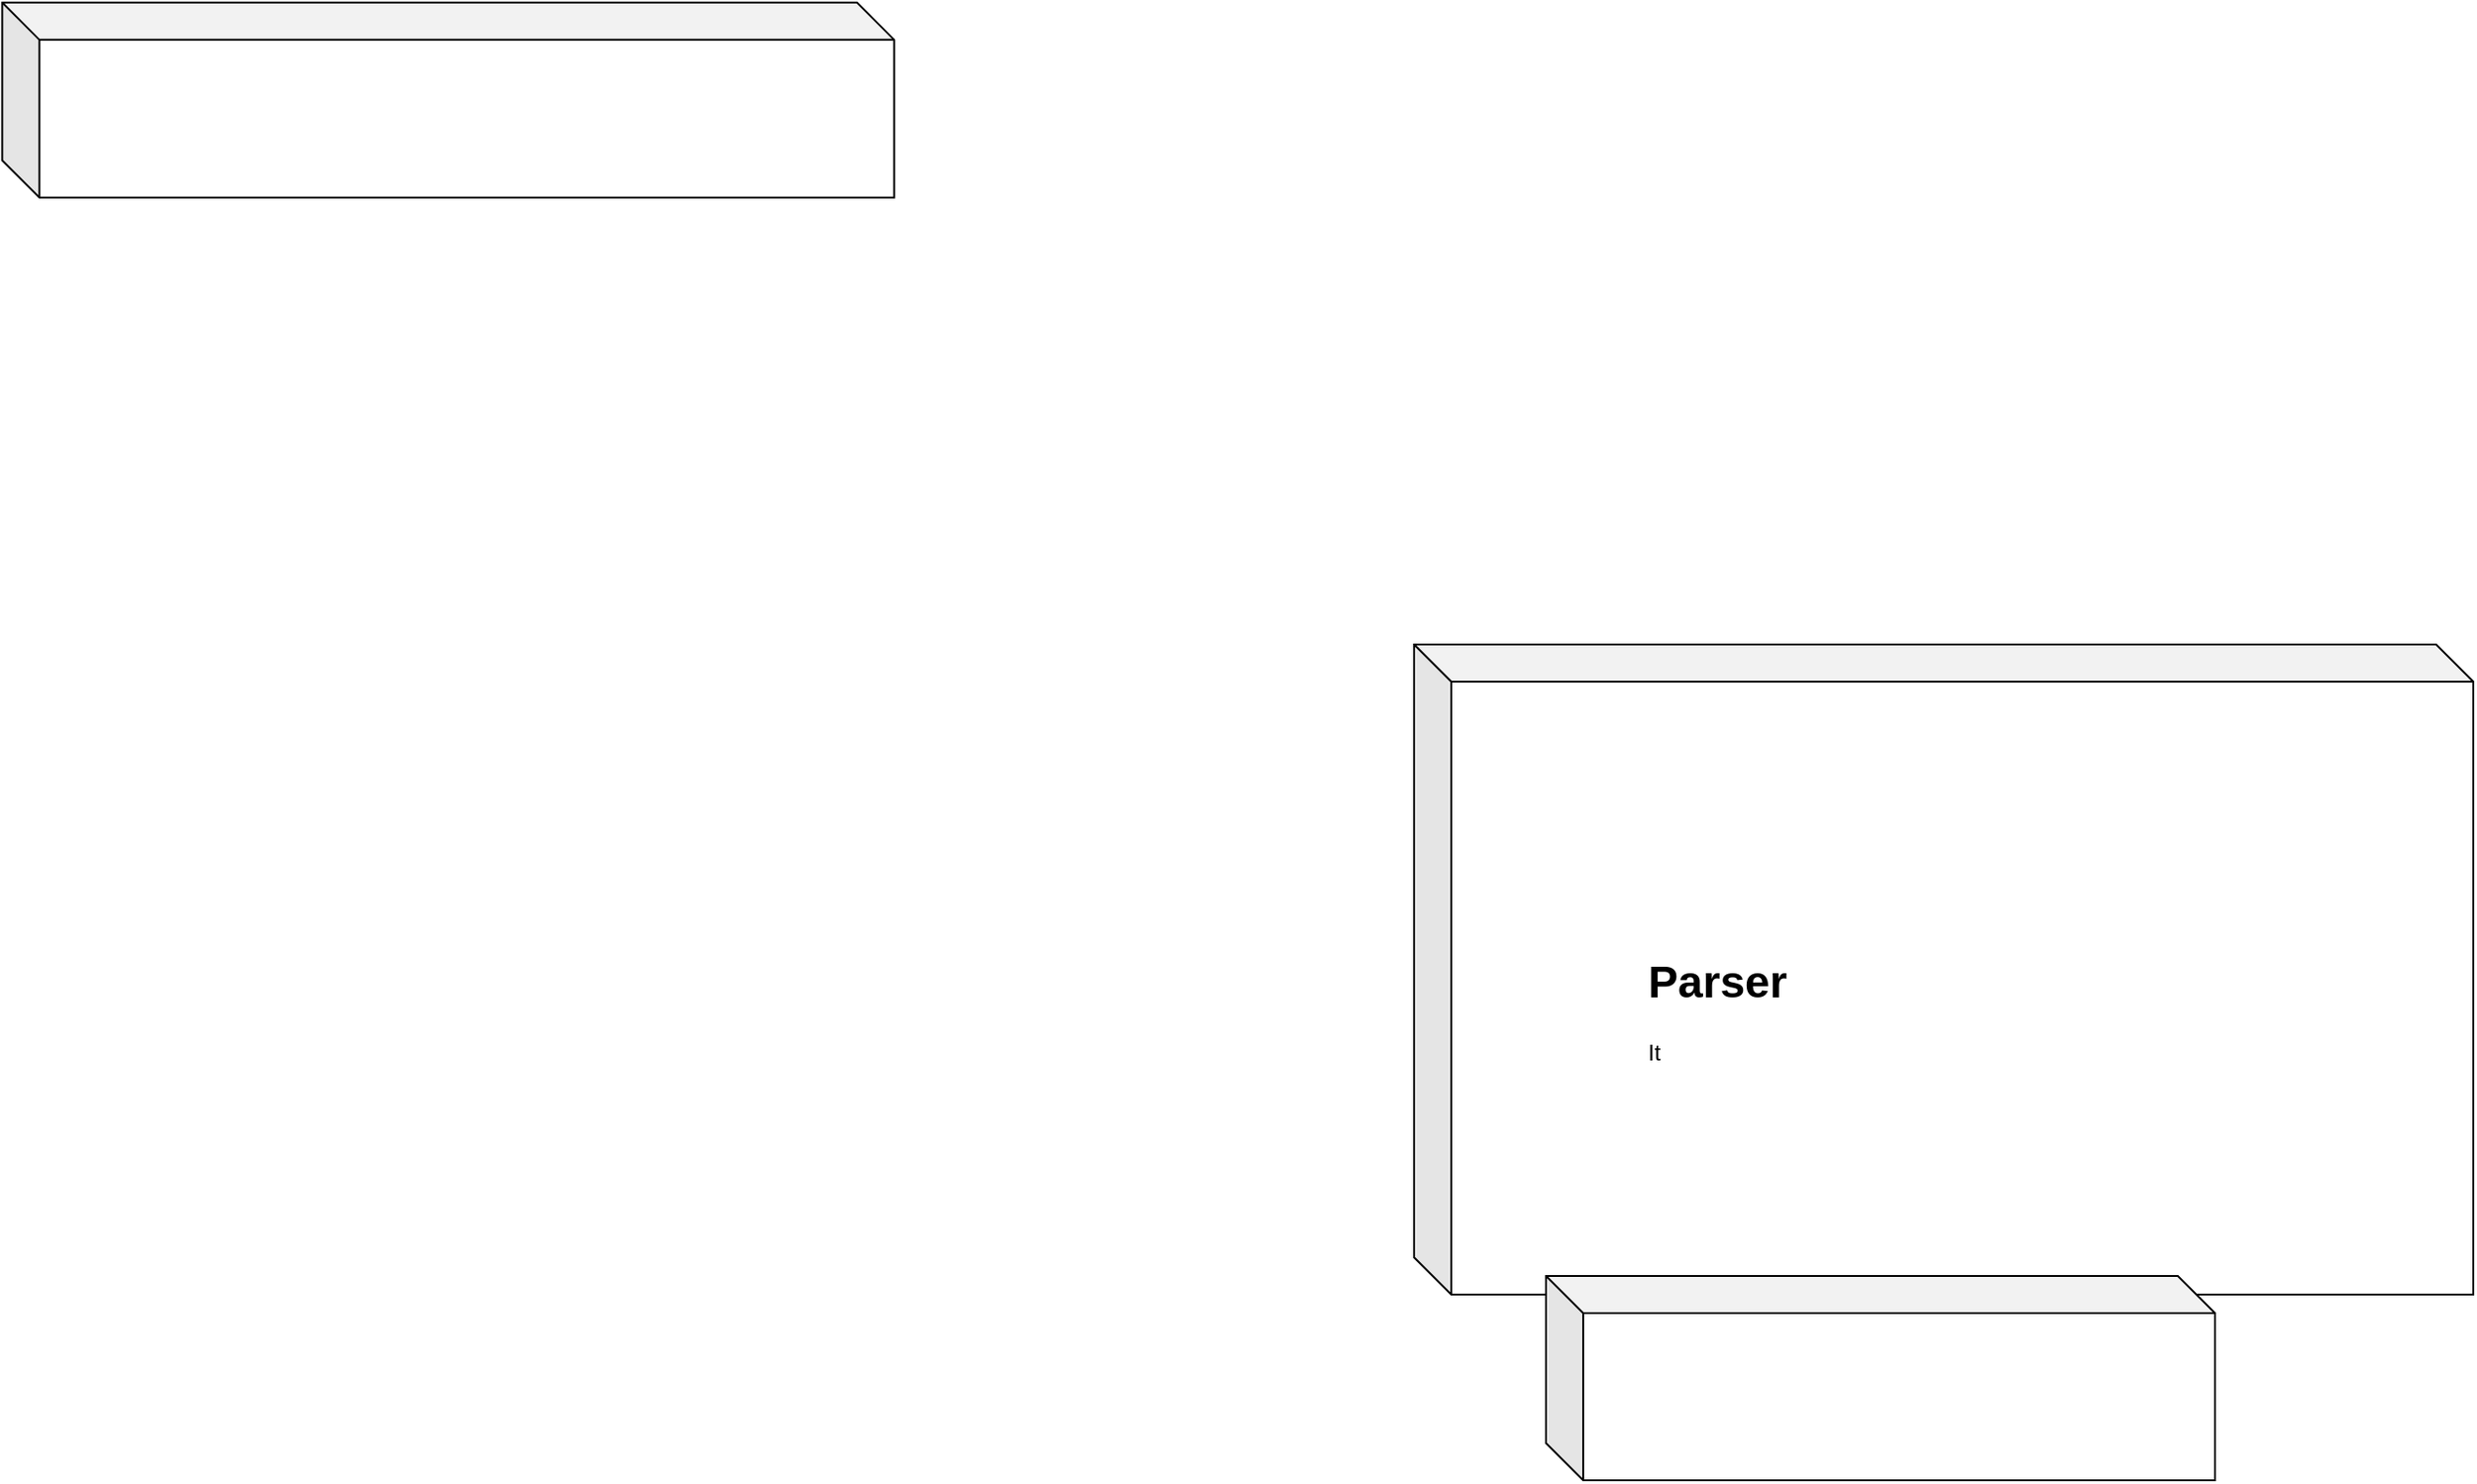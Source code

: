 <mxfile version="14.6.6" type="github"><diagram id="r4dBImqF64Q2Rql-agz5" name="Page-1"><mxGraphModel dx="1052" dy="1528" grid="1" gridSize="10" guides="1" tooltips="1" connect="1" arrows="1" fold="1" page="1" pageScale="1" pageWidth="827" pageHeight="1169" math="0" shadow="0"><root><mxCell id="0"/><mxCell id="1" parent="0"/><mxCell id="GYSGB1yij1alCDkFw4ju-4" value="" style="shape=cube;whiteSpace=wrap;html=1;boundedLbl=1;backgroundOutline=1;darkOpacity=0.05;darkOpacity2=0.1;" vertex="1" parent="1"><mxGeometry x="129" y="-80" width="570" height="350" as="geometry"/></mxCell><object label="" id="GYSGB1yij1alCDkFw4ju-6"><mxCell style="shape=cube;whiteSpace=wrap;html=1;boundedLbl=1;backgroundOutline=1;darkOpacity=0.05;darkOpacity2=0.1;" vertex="1" parent="1"><mxGeometry x="200" y="260" width="360" height="110" as="geometry"/></mxCell></object><mxCell id="GYSGB1yij1alCDkFw4ju-11" value="" style="shape=cube;whiteSpace=wrap;html=1;boundedLbl=1;backgroundOutline=1;darkOpacity=0.05;darkOpacity2=0.1;" vertex="1" parent="1"><mxGeometry x="-630.8" y="-425.6" width="480" height="105" as="geometry"/></mxCell><object label="&lt;h1&gt;Parser&lt;/h1&gt;&lt;div&gt;It&lt;/div&gt;" id="GYSGB1yij1alCDkFw4ju-12"><mxCell style="text;html=1;strokeColor=none;fillColor=none;spacing=5;spacingTop=-20;whiteSpace=wrap;overflow=hidden;rounded=0;" vertex="1" parent="1"><mxGeometry x="250" y="82" width="190" height="70" as="geometry"/></mxCell></object></root></mxGraphModel></diagram></mxfile>